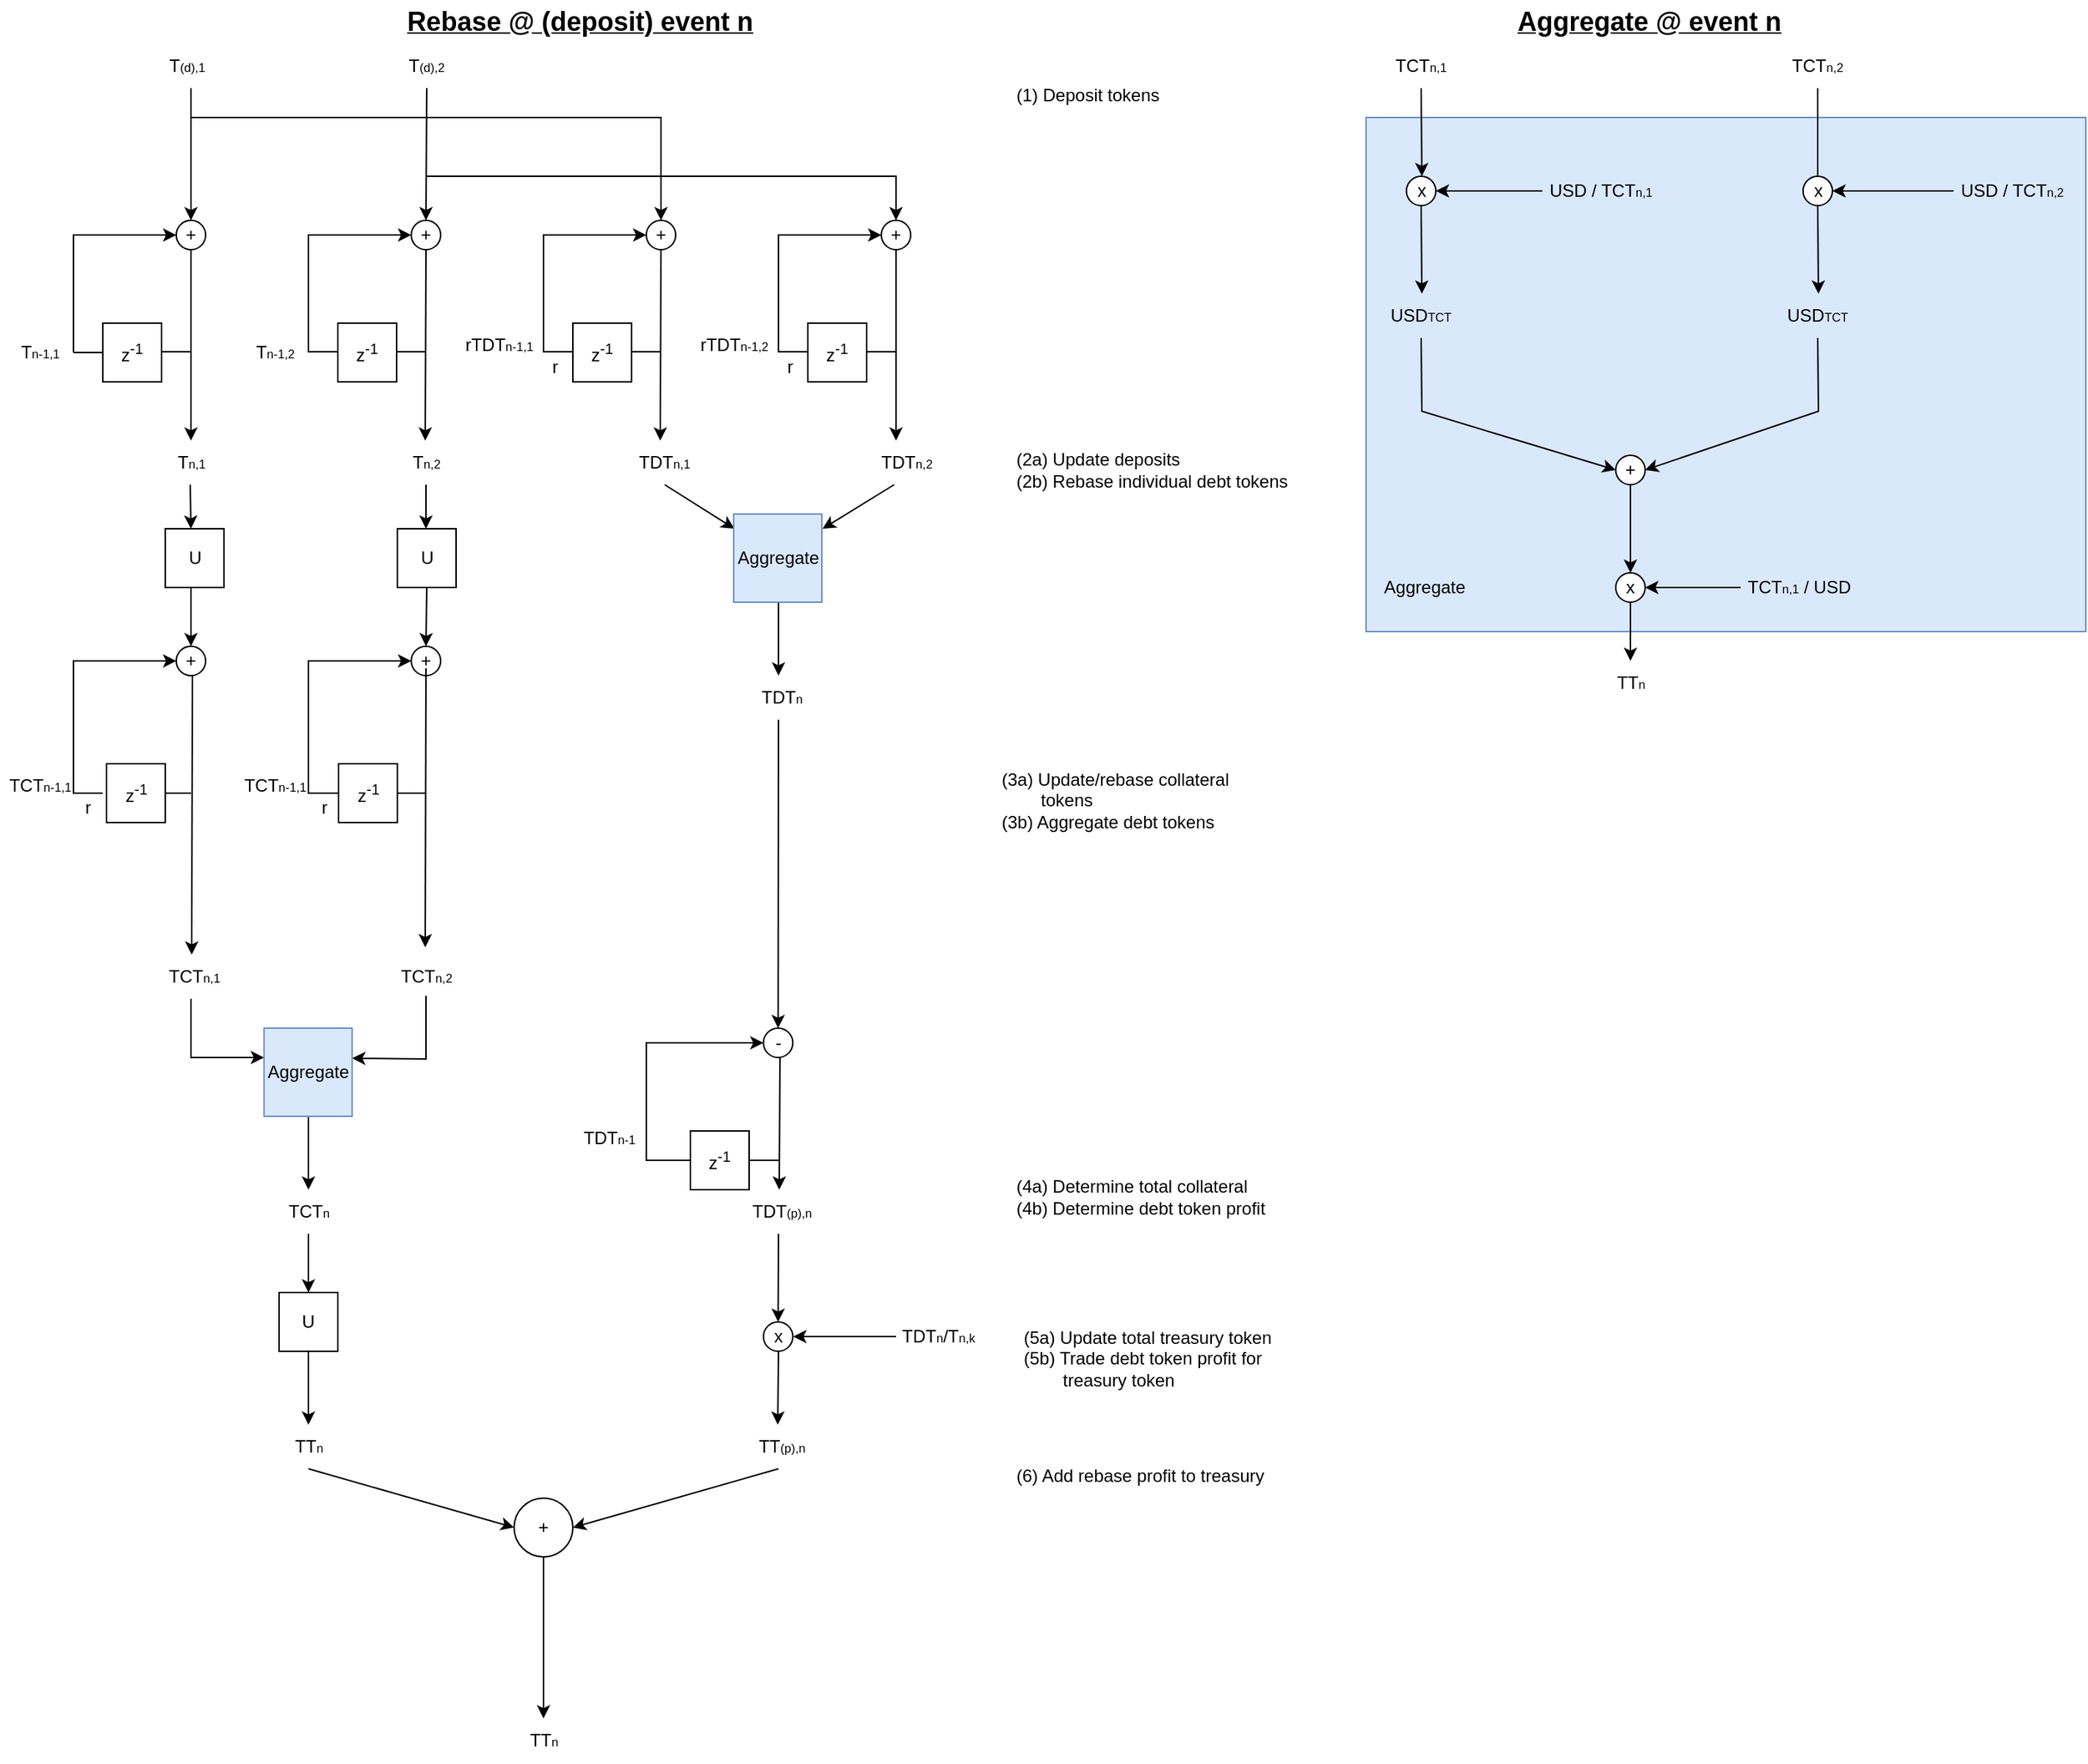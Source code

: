 <mxfile version="17.1.3" type="device"><diagram id="k_kSz5QfTbubcn3Cfkqx" name="Page-1"><mxGraphModel dx="2276" dy="737" grid="1" gridSize="10" guides="1" tooltips="1" connect="1" arrows="1" fold="1" page="1" pageScale="1" pageWidth="850" pageHeight="1100" math="0" shadow="0"><root><mxCell id="0"/><mxCell id="1" parent="0"/><mxCell id="bpEigcWDNFUQzTFcv4m9-29" value="" style="rounded=0;whiteSpace=wrap;html=1;fillColor=#dae8fc;strokeColor=#6c8ebf;" parent="1" vertex="1"><mxGeometry x="920" y="80" width="490" height="350" as="geometry"/></mxCell><mxCell id="8IU6oyUJP10RnMhE2JSK-1" value="&lt;b&gt;&lt;font style=&quot;font-size: 18px&quot;&gt;&lt;u&gt;Rebase @ (deposit) event n&lt;/u&gt;&lt;/font&gt;&lt;/b&gt;" style="text;html=1;strokeColor=none;fillColor=none;align=center;verticalAlign=middle;whiteSpace=wrap;rounded=0;" parent="1" vertex="1"><mxGeometry x="220" width="330" height="30" as="geometry"/></mxCell><mxCell id="8IU6oyUJP10RnMhE2JSK-5" value="+" style="ellipse;whiteSpace=wrap;html=1;aspect=fixed;" parent="1" vertex="1"><mxGeometry x="110" y="150" width="20" height="20" as="geometry"/></mxCell><mxCell id="8IU6oyUJP10RnMhE2JSK-6" value="+" style="ellipse;whiteSpace=wrap;html=1;aspect=fixed;direction=south;" parent="1" vertex="1"><mxGeometry x="270" y="150" width="20" height="20" as="geometry"/></mxCell><mxCell id="8IU6oyUJP10RnMhE2JSK-8" value="+" style="ellipse;whiteSpace=wrap;html=1;aspect=fixed;" parent="1" vertex="1"><mxGeometry x="590" y="150" width="20" height="20" as="geometry"/></mxCell><mxCell id="8IU6oyUJP10RnMhE2JSK-12" value="z&lt;sup&gt;-1&lt;/sup&gt;" style="whiteSpace=wrap;html=1;aspect=fixed;" parent="1" vertex="1"><mxGeometry x="60" y="220" width="40" height="40" as="geometry"/></mxCell><mxCell id="8IU6oyUJP10RnMhE2JSK-14" value="z&lt;sup&gt;-1&lt;/sup&gt;" style="whiteSpace=wrap;html=1;aspect=fixed;" parent="1" vertex="1"><mxGeometry x="220" y="220" width="40" height="40" as="geometry"/></mxCell><mxCell id="8IU6oyUJP10RnMhE2JSK-16" value="z&lt;sup&gt;-1&lt;/sup&gt;" style="whiteSpace=wrap;html=1;aspect=fixed;" parent="1" vertex="1"><mxGeometry x="380" y="220" width="40" height="40" as="geometry"/></mxCell><mxCell id="8IU6oyUJP10RnMhE2JSK-18" value="z&lt;sup&gt;-1&lt;/sup&gt;" style="whiteSpace=wrap;html=1;aspect=fixed;" parent="1" vertex="1"><mxGeometry x="540" y="220" width="40" height="40" as="geometry"/></mxCell><mxCell id="8IU6oyUJP10RnMhE2JSK-19" value="" style="endArrow=classic;html=1;rounded=0;" parent="1" edge="1"><mxGeometry width="50" height="50" relative="1" as="geometry"><mxPoint x="120" y="170" as="sourcePoint"/><mxPoint x="120" y="300" as="targetPoint"/></mxGeometry></mxCell><mxCell id="8IU6oyUJP10RnMhE2JSK-20" value="" style="endArrow=classic;html=1;rounded=0;" parent="1" edge="1"><mxGeometry width="50" height="50" relative="1" as="geometry"><mxPoint x="280" y="170" as="sourcePoint"/><mxPoint x="279.5" y="300" as="targetPoint"/></mxGeometry></mxCell><mxCell id="8IU6oyUJP10RnMhE2JSK-21" value="" style="endArrow=classic;html=1;rounded=0;startArrow=none;" parent="1" source="8IU6oyUJP10RnMhE2JSK-7" edge="1"><mxGeometry width="50" height="50" relative="1" as="geometry"><mxPoint x="440" y="130" as="sourcePoint"/><mxPoint x="439.5" y="300" as="targetPoint"/></mxGeometry></mxCell><mxCell id="8IU6oyUJP10RnMhE2JSK-22" value="" style="endArrow=classic;html=1;rounded=0;exitX=0.5;exitY=1;exitDx=0;exitDy=0;" parent="1" source="8IU6oyUJP10RnMhE2JSK-8" edge="1"><mxGeometry width="50" height="50" relative="1" as="geometry"><mxPoint x="600" y="180" as="sourcePoint"/><mxPoint x="600" y="300" as="targetPoint"/></mxGeometry></mxCell><mxCell id="8IU6oyUJP10RnMhE2JSK-23" value="" style="endArrow=classic;html=1;rounded=0;entryX=0;entryY=0.5;entryDx=0;entryDy=0;" parent="1" target="8IU6oyUJP10RnMhE2JSK-5" edge="1"><mxGeometry width="50" height="50" relative="1" as="geometry"><mxPoint x="40" y="240" as="sourcePoint"/><mxPoint x="40" y="40" as="targetPoint"/><Array as="points"><mxPoint x="40" y="160"/></Array></mxGeometry></mxCell><mxCell id="8IU6oyUJP10RnMhE2JSK-25" value="" style="endArrow=classic;html=1;rounded=0;entryX=0.5;entryY=1;entryDx=0;entryDy=0;" parent="1" target="8IU6oyUJP10RnMhE2JSK-6" edge="1"><mxGeometry width="50" height="50" relative="1" as="geometry"><mxPoint x="200" y="240" as="sourcePoint"/><mxPoint x="270" y="120" as="targetPoint"/><Array as="points"><mxPoint x="200" y="160"/></Array></mxGeometry></mxCell><mxCell id="8IU6oyUJP10RnMhE2JSK-26" value="" style="endArrow=classic;html=1;rounded=0;entryX=0;entryY=0.5;entryDx=0;entryDy=0;" parent="1" target="8IU6oyUJP10RnMhE2JSK-7" edge="1"><mxGeometry width="50" height="50" relative="1" as="geometry"><mxPoint x="360" y="240" as="sourcePoint"/><mxPoint x="430" y="120" as="targetPoint"/><Array as="points"><mxPoint x="360" y="160"/></Array></mxGeometry></mxCell><mxCell id="8IU6oyUJP10RnMhE2JSK-27" value="" style="endArrow=classic;html=1;rounded=0;entryX=0;entryY=0.5;entryDx=0;entryDy=0;" parent="1" target="8IU6oyUJP10RnMhE2JSK-8" edge="1"><mxGeometry width="50" height="50" relative="1" as="geometry"><mxPoint x="520" y="240" as="sourcePoint"/><mxPoint x="590" y="120" as="targetPoint"/><Array as="points"><mxPoint x="520" y="160"/></Array></mxGeometry></mxCell><mxCell id="8IU6oyUJP10RnMhE2JSK-28" value="" style="endArrow=none;html=1;rounded=0;entryX=0;entryY=0.5;entryDx=0;entryDy=0;" parent="1" target="8IU6oyUJP10RnMhE2JSK-12" edge="1"><mxGeometry width="50" height="50" relative="1" as="geometry"><mxPoint x="40" y="240" as="sourcePoint"/><mxPoint x="100" y="310" as="targetPoint"/></mxGeometry></mxCell><mxCell id="8IU6oyUJP10RnMhE2JSK-29" value="" style="endArrow=none;html=1;rounded=0;entryX=0;entryY=0.5;entryDx=0;entryDy=0;" parent="1" edge="1"><mxGeometry width="50" height="50" relative="1" as="geometry"><mxPoint x="100" y="239.5" as="sourcePoint"/><mxPoint x="120" y="239.5" as="targetPoint"/></mxGeometry></mxCell><mxCell id="8IU6oyUJP10RnMhE2JSK-31" value="" style="endArrow=none;html=1;rounded=0;entryX=0;entryY=0.5;entryDx=0;entryDy=0;" parent="1" edge="1"><mxGeometry width="50" height="50" relative="1" as="geometry"><mxPoint x="200" y="239.5" as="sourcePoint"/><mxPoint x="220" y="239.5" as="targetPoint"/></mxGeometry></mxCell><mxCell id="8IU6oyUJP10RnMhE2JSK-32" value="" style="endArrow=none;html=1;rounded=0;entryX=0;entryY=0.5;entryDx=0;entryDy=0;" parent="1" edge="1"><mxGeometry width="50" height="50" relative="1" as="geometry"><mxPoint x="360" y="239.5" as="sourcePoint"/><mxPoint x="380" y="239.5" as="targetPoint"/></mxGeometry></mxCell><mxCell id="8IU6oyUJP10RnMhE2JSK-33" value="" style="endArrow=none;html=1;rounded=0;entryX=0;entryY=0.5;entryDx=0;entryDy=0;" parent="1" edge="1"><mxGeometry width="50" height="50" relative="1" as="geometry"><mxPoint x="420" y="239.5" as="sourcePoint"/><mxPoint x="440" y="239.5" as="targetPoint"/></mxGeometry></mxCell><mxCell id="8IU6oyUJP10RnMhE2JSK-35" value="" style="endArrow=none;html=1;rounded=0;entryX=0;entryY=0.5;entryDx=0;entryDy=0;" parent="1" edge="1"><mxGeometry width="50" height="50" relative="1" as="geometry"><mxPoint x="260" y="239.5" as="sourcePoint"/><mxPoint x="280" y="239.5" as="targetPoint"/></mxGeometry></mxCell><mxCell id="8IU6oyUJP10RnMhE2JSK-37" value="" style="endArrow=none;html=1;rounded=0;entryX=0;entryY=0.5;entryDx=0;entryDy=0;" parent="1" edge="1"><mxGeometry width="50" height="50" relative="1" as="geometry"><mxPoint x="520" y="239.5" as="sourcePoint"/><mxPoint x="540" y="239.5" as="targetPoint"/></mxGeometry></mxCell><mxCell id="8IU6oyUJP10RnMhE2JSK-38" value="" style="endArrow=none;html=1;rounded=0;entryX=0;entryY=0.5;entryDx=0;entryDy=0;" parent="1" edge="1"><mxGeometry width="50" height="50" relative="1" as="geometry"><mxPoint x="580" y="239.5" as="sourcePoint"/><mxPoint x="600" y="239.5" as="targetPoint"/></mxGeometry></mxCell><mxCell id="8IU6oyUJP10RnMhE2JSK-41" value="T&lt;span style=&quot;font-size: 8.333px&quot;&gt;n,1&lt;/span&gt;" style="text;html=1;strokeColor=none;fillColor=none;align=center;verticalAlign=middle;whiteSpace=wrap;rounded=0;" parent="1" vertex="1"><mxGeometry x="102.5" y="300" width="35" height="30" as="geometry"/></mxCell><mxCell id="8IU6oyUJP10RnMhE2JSK-42" value="T&lt;span style=&quot;font-size: 8.333px&quot;&gt;n,2&lt;/span&gt;" style="text;html=1;strokeColor=none;fillColor=none;align=center;verticalAlign=middle;whiteSpace=wrap;rounded=0;" parent="1" vertex="1"><mxGeometry x="262.5" y="300" width="35" height="30" as="geometry"/></mxCell><mxCell id="8IU6oyUJP10RnMhE2JSK-43" value="TDT&lt;span style=&quot;font-size: 8.333px&quot;&gt;n,1&lt;/span&gt;" style="text;html=1;strokeColor=none;fillColor=none;align=center;verticalAlign=middle;whiteSpace=wrap;rounded=0;" parent="1" vertex="1"><mxGeometry x="425" y="300" width="35" height="30" as="geometry"/></mxCell><mxCell id="8IU6oyUJP10RnMhE2JSK-45" value="TDT&lt;span style=&quot;font-size: 8.333px&quot;&gt;n,2&lt;/span&gt;" style="text;html=1;strokeColor=none;fillColor=none;align=center;verticalAlign=middle;whiteSpace=wrap;rounded=0;" parent="1" vertex="1"><mxGeometry x="590" y="300" width="35" height="30" as="geometry"/></mxCell><mxCell id="8IU6oyUJP10RnMhE2JSK-47" value="" style="endArrow=classic;html=1;rounded=0;exitX=0.25;exitY=1;exitDx=0;exitDy=0;" parent="1" source="8IU6oyUJP10RnMhE2JSK-45" edge="1"><mxGeometry width="50" height="50" relative="1" as="geometry"><mxPoint x="620" y="400" as="sourcePoint"/><mxPoint x="550" y="360" as="targetPoint"/></mxGeometry></mxCell><mxCell id="8IU6oyUJP10RnMhE2JSK-49" value="U" style="whiteSpace=wrap;html=1;aspect=fixed;" parent="1" vertex="1"><mxGeometry x="260.5" y="360" width="40" height="40" as="geometry"/></mxCell><mxCell id="8IU6oyUJP10RnMhE2JSK-50" value="U" style="whiteSpace=wrap;html=1;aspect=fixed;" parent="1" vertex="1"><mxGeometry x="102.5" y="360" width="40" height="40" as="geometry"/></mxCell><mxCell id="8IU6oyUJP10RnMhE2JSK-51" value="" style="endArrow=classic;html=1;rounded=0;exitX=0.5;exitY=1;exitDx=0;exitDy=0;" parent="1" source="8IU6oyUJP10RnMhE2JSK-43" edge="1"><mxGeometry width="50" height="50" relative="1" as="geometry"><mxPoint x="608.75" y="340" as="sourcePoint"/><mxPoint x="490" y="360" as="targetPoint"/></mxGeometry></mxCell><mxCell id="8IU6oyUJP10RnMhE2JSK-53" value="" style="endArrow=classic;html=1;rounded=0;exitX=0.5;exitY=1;exitDx=0;exitDy=0;" parent="1" source="8IU6oyUJP10RnMhE2JSK-42" edge="1"><mxGeometry width="50" height="50" relative="1" as="geometry"><mxPoint x="330" y="380" as="sourcePoint"/><mxPoint x="280" y="360" as="targetPoint"/></mxGeometry></mxCell><mxCell id="8IU6oyUJP10RnMhE2JSK-54" value="" style="endArrow=classic;html=1;rounded=0;exitX=0.5;exitY=1;exitDx=0;exitDy=0;" parent="1" edge="1"><mxGeometry width="50" height="50" relative="1" as="geometry"><mxPoint x="119.5" y="330" as="sourcePoint"/><mxPoint x="120" y="360" as="targetPoint"/></mxGeometry></mxCell><mxCell id="8IU6oyUJP10RnMhE2JSK-55" value="" style="endArrow=classic;html=1;rounded=0;entryX=0.5;entryY=0;entryDx=0;entryDy=0;" parent="1" edge="1"><mxGeometry width="50" height="50" relative="1" as="geometry"><mxPoint x="520" y="410" as="sourcePoint"/><mxPoint x="520" y="460" as="targetPoint"/></mxGeometry></mxCell><mxCell id="8IU6oyUJP10RnMhE2JSK-56" value="TDT&lt;span style=&quot;font-size: 8.333px&quot;&gt;n&lt;/span&gt;" style="text;html=1;strokeColor=none;fillColor=none;align=center;verticalAlign=middle;whiteSpace=wrap;rounded=0;" parent="1" vertex="1"><mxGeometry x="505" y="460" width="35" height="30" as="geometry"/></mxCell><mxCell id="8IU6oyUJP10RnMhE2JSK-57" value="T&lt;span style=&quot;font-size: 8.333px&quot;&gt;(d),2&lt;/span&gt;" style="text;html=1;strokeColor=none;fillColor=none;align=center;verticalAlign=middle;whiteSpace=wrap;rounded=0;" parent="1" vertex="1"><mxGeometry x="263" y="30" width="35" height="30" as="geometry"/></mxCell><mxCell id="8IU6oyUJP10RnMhE2JSK-58" value="T&lt;span style=&quot;font-size: 8.333px&quot;&gt;(d),1&lt;/span&gt;" style="text;html=1;strokeColor=none;fillColor=none;align=center;verticalAlign=middle;whiteSpace=wrap;rounded=0;" parent="1" vertex="1"><mxGeometry x="100" y="30" width="35" height="30" as="geometry"/></mxCell><mxCell id="8IU6oyUJP10RnMhE2JSK-59" value="" style="endArrow=classic;html=1;rounded=0;entryX=0.5;entryY=0;entryDx=0;entryDy=0;" parent="1" target="8IU6oyUJP10RnMhE2JSK-5" edge="1"><mxGeometry width="50" height="50" relative="1" as="geometry"><mxPoint x="120" y="60" as="sourcePoint"/><mxPoint x="390" y="60" as="targetPoint"/></mxGeometry></mxCell><mxCell id="8IU6oyUJP10RnMhE2JSK-60" value="" style="endArrow=classic;html=1;rounded=0;entryX=0;entryY=0.5;entryDx=0;entryDy=0;exitX=0.5;exitY=1;exitDx=0;exitDy=0;" parent="1" source="8IU6oyUJP10RnMhE2JSK-57" target="8IU6oyUJP10RnMhE2JSK-6" edge="1"><mxGeometry width="50" height="50" relative="1" as="geometry"><mxPoint x="130" y="80" as="sourcePoint"/><mxPoint x="130" y="120" as="targetPoint"/></mxGeometry></mxCell><mxCell id="8IU6oyUJP10RnMhE2JSK-61" value="" style="endArrow=classic;html=1;rounded=0;entryX=0.5;entryY=0;entryDx=0;entryDy=0;" parent="1" target="8IU6oyUJP10RnMhE2JSK-62" edge="1"><mxGeometry width="50" height="50" relative="1" as="geometry"><mxPoint x="520" y="490" as="sourcePoint"/><mxPoint x="520" y="540" as="targetPoint"/></mxGeometry></mxCell><mxCell id="8IU6oyUJP10RnMhE2JSK-62" value="-" style="ellipse;whiteSpace=wrap;html=1;aspect=fixed;" parent="1" vertex="1"><mxGeometry x="509.75" y="700" width="20" height="20" as="geometry"/></mxCell><mxCell id="8IU6oyUJP10RnMhE2JSK-63" value="" style="endArrow=classic;html=1;rounded=0;entryX=0.5;entryY=0;entryDx=0;entryDy=0;" parent="1" edge="1"><mxGeometry width="50" height="50" relative="1" as="geometry"><mxPoint x="521" y="720" as="sourcePoint"/><mxPoint x="520.5" y="810" as="targetPoint"/></mxGeometry></mxCell><mxCell id="8IU6oyUJP10RnMhE2JSK-64" value="z&lt;sup&gt;-1&lt;/sup&gt;" style="whiteSpace=wrap;html=1;aspect=fixed;" parent="1" vertex="1"><mxGeometry x="460" y="770" width="40" height="40" as="geometry"/></mxCell><mxCell id="8IU6oyUJP10RnMhE2JSK-65" value="" style="endArrow=classic;html=1;rounded=0;exitX=0;exitY=0.5;exitDx=0;exitDy=0;entryX=0;entryY=0.5;entryDx=0;entryDy=0;" parent="1" source="8IU6oyUJP10RnMhE2JSK-64" target="8IU6oyUJP10RnMhE2JSK-62" edge="1"><mxGeometry width="50" height="50" relative="1" as="geometry"><mxPoint x="430" y="850" as="sourcePoint"/><mxPoint x="500" y="700" as="targetPoint"/><Array as="points"><mxPoint x="430" y="790"/><mxPoint x="430" y="710"/><mxPoint x="470" y="710"/></Array></mxGeometry></mxCell><mxCell id="8IU6oyUJP10RnMhE2JSK-66" value="" style="endArrow=none;html=1;rounded=0;exitX=1;exitY=0.5;exitDx=0;exitDy=0;" parent="1" source="8IU6oyUJP10RnMhE2JSK-64" edge="1"><mxGeometry width="50" height="50" relative="1" as="geometry"><mxPoint x="500" y="620" as="sourcePoint"/><mxPoint x="520" y="790" as="targetPoint"/></mxGeometry></mxCell><mxCell id="8IU6oyUJP10RnMhE2JSK-67" value="TDT&lt;span style=&quot;font-size: 8.333px&quot;&gt;n-1&lt;/span&gt;" style="text;html=1;strokeColor=none;fillColor=none;align=center;verticalAlign=middle;whiteSpace=wrap;rounded=0;" parent="1" vertex="1"><mxGeometry x="385" y="760" width="40" height="30" as="geometry"/></mxCell><mxCell id="8IU6oyUJP10RnMhE2JSK-68" value="TDT&lt;span style=&quot;font-size: 8.333px&quot;&gt;(p),n&lt;/span&gt;" style="text;html=1;strokeColor=none;fillColor=none;align=center;verticalAlign=middle;whiteSpace=wrap;rounded=0;" parent="1" vertex="1"><mxGeometry x="495" y="810" width="55" height="30" as="geometry"/></mxCell><mxCell id="8IU6oyUJP10RnMhE2JSK-69" value="x" style="ellipse;whiteSpace=wrap;html=1;aspect=fixed;" parent="1" vertex="1"><mxGeometry x="509.75" y="900" width="20" height="20" as="geometry"/></mxCell><mxCell id="8IU6oyUJP10RnMhE2JSK-70" value="" style="endArrow=classic;html=1;rounded=0;entryX=0.5;entryY=0;entryDx=0;entryDy=0;" parent="1" target="8IU6oyUJP10RnMhE2JSK-69" edge="1"><mxGeometry width="50" height="50" relative="1" as="geometry"><mxPoint x="520" y="840" as="sourcePoint"/><mxPoint x="520" y="760" as="targetPoint"/></mxGeometry></mxCell><mxCell id="8IU6oyUJP10RnMhE2JSK-71" value="" style="endArrow=classic;html=1;rounded=0;entryX=0.5;entryY=0;entryDx=0;entryDy=0;" parent="1" edge="1"><mxGeometry width="50" height="50" relative="1" as="geometry"><mxPoint x="520" y="920" as="sourcePoint"/><mxPoint x="519.5" y="970" as="targetPoint"/></mxGeometry></mxCell><mxCell id="8IU6oyUJP10RnMhE2JSK-75" value="" style="endArrow=classic;html=1;rounded=0;" parent="1" edge="1"><mxGeometry width="50" height="50" relative="1" as="geometry"><mxPoint x="600" y="910" as="sourcePoint"/><mxPoint x="530" y="910" as="targetPoint"/></mxGeometry></mxCell><mxCell id="8IU6oyUJP10RnMhE2JSK-77" value="TDT&lt;span style=&quot;font-size: 8.333px&quot;&gt;n&lt;/span&gt;/T&lt;span style=&quot;font-size: 8.333px&quot;&gt;n,k&lt;/span&gt;" style="text;html=1;strokeColor=none;fillColor=none;align=center;verticalAlign=middle;whiteSpace=wrap;rounded=0;" parent="1" vertex="1"><mxGeometry x="600" y="895" width="57.5" height="30" as="geometry"/></mxCell><mxCell id="8IU6oyUJP10RnMhE2JSK-79" value="TT&lt;span style=&quot;font-size: 8.333px&quot;&gt;(p),n&lt;/span&gt;" style="text;html=1;strokeColor=none;fillColor=none;align=center;verticalAlign=middle;whiteSpace=wrap;rounded=0;" parent="1" vertex="1"><mxGeometry x="495" y="970" width="55" height="30" as="geometry"/></mxCell><mxCell id="8IU6oyUJP10RnMhE2JSK-80" value="TCT&lt;span style=&quot;font-size: 8.333px&quot;&gt;n,2&lt;/span&gt;" style="text;html=1;strokeColor=none;fillColor=none;align=center;verticalAlign=middle;whiteSpace=wrap;rounded=0;" parent="1" vertex="1"><mxGeometry x="252.5" y="650" width="55" height="30" as="geometry"/></mxCell><mxCell id="8IU6oyUJP10RnMhE2JSK-81" value="TCT&lt;span style=&quot;font-size: 8.333px&quot;&gt;n,1&lt;/span&gt;" style="text;html=1;strokeColor=none;fillColor=none;align=center;verticalAlign=middle;whiteSpace=wrap;rounded=0;" parent="1" vertex="1"><mxGeometry x="95" y="650" width="55" height="30" as="geometry"/></mxCell><mxCell id="8IU6oyUJP10RnMhE2JSK-82" value="" style="endArrow=classic;html=1;rounded=0;" parent="1" edge="1"><mxGeometry width="50" height="50" relative="1" as="geometry"><mxPoint x="120" y="400" as="sourcePoint"/><mxPoint x="120" y="440" as="targetPoint"/></mxGeometry></mxCell><mxCell id="8IU6oyUJP10RnMhE2JSK-83" value="" style="endArrow=classic;html=1;rounded=0;exitX=0.5;exitY=1;exitDx=0;exitDy=0;" parent="1" source="8IU6oyUJP10RnMhE2JSK-49" edge="1"><mxGeometry width="50" height="50" relative="1" as="geometry"><mxPoint x="280" y="420" as="sourcePoint"/><mxPoint x="280" y="440" as="targetPoint"/></mxGeometry></mxCell><mxCell id="8IU6oyUJP10RnMhE2JSK-84" value="+" style="ellipse;whiteSpace=wrap;html=1;aspect=fixed;" parent="1" vertex="1"><mxGeometry x="340" y="1020" width="40" height="40" as="geometry"/></mxCell><mxCell id="8IU6oyUJP10RnMhE2JSK-86" value="" style="endArrow=classic;html=1;rounded=0;entryX=1;entryY=0.25;entryDx=0;entryDy=0;" parent="1" edge="1"><mxGeometry width="50" height="50" relative="1" as="geometry"><mxPoint x="280" y="678" as="sourcePoint"/><mxPoint x="229.75" y="720.5" as="targetPoint"/><Array as="points"><mxPoint x="280" y="721"/></Array></mxGeometry></mxCell><mxCell id="8IU6oyUJP10RnMhE2JSK-87" value="" style="endArrow=classic;html=1;rounded=0;entryX=0;entryY=0.167;entryDx=0;entryDy=0;entryPerimeter=0;" parent="1" target="bpEigcWDNFUQzTFcv4m9-31" edge="1"><mxGeometry width="50" height="50" relative="1" as="geometry"><mxPoint x="120" y="680" as="sourcePoint"/><mxPoint x="160" y="580" as="targetPoint"/><Array as="points"><mxPoint x="120" y="720"/></Array></mxGeometry></mxCell><mxCell id="8IU6oyUJP10RnMhE2JSK-92" value="(1) Deposit tokens" style="text;html=1;strokeColor=none;fillColor=none;align=left;verticalAlign=middle;whiteSpace=wrap;rounded=0;" parent="1" vertex="1"><mxGeometry x="680" y="50" width="132.5" height="30" as="geometry"/></mxCell><mxCell id="8IU6oyUJP10RnMhE2JSK-94" value="(2a) Update deposits&lt;br&gt;(2b) Rebase individual debt tokens" style="text;html=1;strokeColor=none;fillColor=none;align=left;verticalAlign=middle;whiteSpace=wrap;rounded=0;" parent="1" vertex="1"><mxGeometry x="680" y="290" width="190" height="60" as="geometry"/></mxCell><mxCell id="8IU6oyUJP10RnMhE2JSK-95" value="(3a) Update/rebase collateral&amp;nbsp; &amp;nbsp; &amp;nbsp; &amp;nbsp; &amp;nbsp; &amp;nbsp; &amp;nbsp; &amp;nbsp; &amp;nbsp; tokens&lt;br&gt;(3b) Aggregate debt tokens" style="text;html=1;strokeColor=none;fillColor=none;align=left;verticalAlign=middle;whiteSpace=wrap;rounded=0;" parent="1" vertex="1"><mxGeometry x="670" y="520" width="190" height="50" as="geometry"/></mxCell><mxCell id="8IU6oyUJP10RnMhE2JSK-96" value="(4a) Determine total collateral&lt;br&gt;(4b) Determine debt token profit" style="text;html=1;strokeColor=none;fillColor=none;align=left;verticalAlign=middle;whiteSpace=wrap;rounded=0;" parent="1" vertex="1"><mxGeometry x="680" y="790" width="190" height="50" as="geometry"/></mxCell><mxCell id="8IU6oyUJP10RnMhE2JSK-97" value="(5a) Update total treasury token&lt;br&gt;(5b) Trade debt token profit for&lt;br&gt;&amp;nbsp; &amp;nbsp; &amp;nbsp; &amp;nbsp; treasury token" style="text;html=1;strokeColor=none;fillColor=none;align=left;verticalAlign=middle;whiteSpace=wrap;rounded=0;" parent="1" vertex="1"><mxGeometry x="685" y="890" width="190" height="70" as="geometry"/></mxCell><mxCell id="8IU6oyUJP10RnMhE2JSK-100" value="TCT&lt;span style=&quot;font-size: 8.333px&quot;&gt;n&lt;/span&gt;" style="text;html=1;strokeColor=none;fillColor=none;align=center;verticalAlign=middle;whiteSpace=wrap;rounded=0;" parent="1" vertex="1"><mxGeometry x="172.5" y="810" width="55" height="30" as="geometry"/></mxCell><mxCell id="8IU6oyUJP10RnMhE2JSK-101" value="" style="endArrow=classic;html=1;rounded=0;entryX=0.5;entryY=0;entryDx=0;entryDy=0;" parent="1" target="8IU6oyUJP10RnMhE2JSK-100" edge="1"><mxGeometry width="50" height="50" relative="1" as="geometry"><mxPoint x="200" y="760" as="sourcePoint"/><mxPoint x="200" y="660" as="targetPoint"/></mxGeometry></mxCell><mxCell id="8IU6oyUJP10RnMhE2JSK-102" value="U" style="whiteSpace=wrap;html=1;aspect=fixed;" parent="1" vertex="1"><mxGeometry x="180" y="880" width="40" height="40" as="geometry"/></mxCell><mxCell id="8IU6oyUJP10RnMhE2JSK-106" value="" style="endArrow=classic;html=1;rounded=0;entryX=0.5;entryY=0;entryDx=0;entryDy=0;" parent="1" target="8IU6oyUJP10RnMhE2JSK-102" edge="1"><mxGeometry width="50" height="50" relative="1" as="geometry"><mxPoint x="200" y="840" as="sourcePoint"/><mxPoint x="200" y="730" as="targetPoint"/></mxGeometry></mxCell><mxCell id="8IU6oyUJP10RnMhE2JSK-109" value="" style="endArrow=classic;html=1;rounded=0;entryX=1;entryY=0.5;entryDx=0;entryDy=0;" parent="1" target="8IU6oyUJP10RnMhE2JSK-84" edge="1"><mxGeometry width="50" height="50" relative="1" as="geometry"><mxPoint x="520" y="1000" as="sourcePoint"/><mxPoint x="610" y="880" as="targetPoint"/></mxGeometry></mxCell><mxCell id="8IU6oyUJP10RnMhE2JSK-110" value="" style="endArrow=classic;html=1;rounded=0;entryX=0.5;entryY=0;entryDx=0;entryDy=0;" parent="1" target="8IU6oyUJP10RnMhE2JSK-114" edge="1"><mxGeometry width="50" height="50" relative="1" as="geometry"><mxPoint x="360" y="1060" as="sourcePoint"/><mxPoint x="360" y="990" as="targetPoint"/></mxGeometry></mxCell><mxCell id="8IU6oyUJP10RnMhE2JSK-111" value="TT&lt;span style=&quot;font-size: 8.333px&quot;&gt;n&lt;/span&gt;" style="text;html=1;strokeColor=none;fillColor=none;align=center;verticalAlign=middle;whiteSpace=wrap;rounded=0;" parent="1" vertex="1"><mxGeometry x="172.5" y="970" width="55" height="30" as="geometry"/></mxCell><mxCell id="8IU6oyUJP10RnMhE2JSK-112" value="" style="endArrow=classic;html=1;rounded=0;entryX=0.5;entryY=0;entryDx=0;entryDy=0;" parent="1" target="8IU6oyUJP10RnMhE2JSK-111" edge="1"><mxGeometry width="50" height="50" relative="1" as="geometry"><mxPoint x="200" y="920" as="sourcePoint"/><mxPoint x="199.5" y="810" as="targetPoint"/></mxGeometry></mxCell><mxCell id="8IU6oyUJP10RnMhE2JSK-113" value="" style="endArrow=classic;html=1;rounded=0;entryX=0;entryY=0.5;entryDx=0;entryDy=0;" parent="1" target="8IU6oyUJP10RnMhE2JSK-84" edge="1"><mxGeometry width="50" height="50" relative="1" as="geometry"><mxPoint x="200" y="1000" as="sourcePoint"/><mxPoint x="60" y="899.01" as="targetPoint"/></mxGeometry></mxCell><mxCell id="8IU6oyUJP10RnMhE2JSK-114" value="TT&lt;span style=&quot;font-size: 8.333px&quot;&gt;n&lt;/span&gt;" style="text;html=1;strokeColor=none;fillColor=none;align=center;verticalAlign=middle;whiteSpace=wrap;rounded=0;" parent="1" vertex="1"><mxGeometry x="332.5" y="1170" width="55" height="30" as="geometry"/></mxCell><mxCell id="8IU6oyUJP10RnMhE2JSK-115" value="(6) Add rebase profit to treasury" style="text;html=1;strokeColor=none;fillColor=none;align=left;verticalAlign=middle;whiteSpace=wrap;rounded=0;" parent="1" vertex="1"><mxGeometry x="680" y="990" width="200" height="30" as="geometry"/></mxCell><mxCell id="8IU6oyUJP10RnMhE2JSK-116" value="rTDT&lt;span style=&quot;font-size: 8.333px&quot;&gt;n-1,2&lt;/span&gt;" style="text;html=1;strokeColor=none;fillColor=none;align=center;verticalAlign=middle;whiteSpace=wrap;rounded=0;" parent="1" vertex="1"><mxGeometry x="460" y="220" width="60" height="30" as="geometry"/></mxCell><mxCell id="8IU6oyUJP10RnMhE2JSK-117" value="rTDT&lt;span style=&quot;font-size: 8.333px&quot;&gt;n-1,1&lt;/span&gt;" style="text;html=1;strokeColor=none;fillColor=none;align=center;verticalAlign=middle;whiteSpace=wrap;rounded=0;" parent="1" vertex="1"><mxGeometry x="300.5" y="220" width="57.5" height="30" as="geometry"/></mxCell><mxCell id="8IU6oyUJP10RnMhE2JSK-122" value="T&lt;span style=&quot;font-size: 8.333px&quot;&gt;n-1,2&lt;/span&gt;" style="text;html=1;strokeColor=none;fillColor=none;align=center;verticalAlign=middle;whiteSpace=wrap;rounded=0;" parent="1" vertex="1"><mxGeometry x="160" y="225" width="35" height="30" as="geometry"/></mxCell><mxCell id="8IU6oyUJP10RnMhE2JSK-123" value="T&lt;span style=&quot;font-size: 8.333px&quot;&gt;n-1,1&lt;/span&gt;" style="text;html=1;strokeColor=none;fillColor=none;align=center;verticalAlign=middle;whiteSpace=wrap;rounded=0;" parent="1" vertex="1"><mxGeometry y="225" width="35" height="30" as="geometry"/></mxCell><mxCell id="8IU6oyUJP10RnMhE2JSK-124" value="r" style="text;html=1;strokeColor=none;fillColor=none;align=center;verticalAlign=middle;whiteSpace=wrap;rounded=0;" parent="1" vertex="1"><mxGeometry x="517.5" y="240" width="20" height="20" as="geometry"/></mxCell><mxCell id="8IU6oyUJP10RnMhE2JSK-128" value="r" style="text;html=1;strokeColor=none;fillColor=none;align=center;verticalAlign=middle;whiteSpace=wrap;rounded=0;" parent="1" vertex="1"><mxGeometry x="358" y="240" width="20" height="20" as="geometry"/></mxCell><mxCell id="bpEigcWDNFUQzTFcv4m9-1" value="TCT&lt;span style=&quot;font-size: 8.333px&quot;&gt;n,1&lt;/span&gt;" style="text;html=1;strokeColor=none;fillColor=none;align=center;verticalAlign=middle;whiteSpace=wrap;rounded=0;" parent="1" vertex="1"><mxGeometry x="930" y="30" width="55" height="30" as="geometry"/></mxCell><mxCell id="bpEigcWDNFUQzTFcv4m9-2" value="TCT&lt;span style=&quot;font-size: 8.333px&quot;&gt;n,2&lt;/span&gt;" style="text;html=1;strokeColor=none;fillColor=none;align=center;verticalAlign=middle;whiteSpace=wrap;rounded=0;" parent="1" vertex="1"><mxGeometry x="1200" y="30" width="55" height="30" as="geometry"/></mxCell><mxCell id="bpEigcWDNFUQzTFcv4m9-3" value="" style="endArrow=classic;html=1;rounded=0;exitX=0.5;exitY=1;exitDx=0;exitDy=0;" parent="1" source="bpEigcWDNFUQzTFcv4m9-1" edge="1"><mxGeometry width="50" height="50" relative="1" as="geometry"><mxPoint x="957" y="210" as="sourcePoint"/><mxPoint x="958" y="120" as="targetPoint"/></mxGeometry></mxCell><mxCell id="bpEigcWDNFUQzTFcv4m9-4" value="" style="endArrow=classic;html=1;rounded=0;exitX=0.5;exitY=1;exitDx=0;exitDy=0;startArrow=none;" parent="1" source="bpEigcWDNFUQzTFcv4m9-7" edge="1"><mxGeometry width="50" height="50" relative="1" as="geometry"><mxPoint x="1160" y="205" as="sourcePoint"/><mxPoint x="1228" y="120" as="targetPoint"/></mxGeometry></mxCell><mxCell id="bpEigcWDNFUQzTFcv4m9-5" value="x" style="ellipse;whiteSpace=wrap;html=1;aspect=fixed;" parent="1" vertex="1"><mxGeometry x="947.5" y="120" width="20" height="20" as="geometry"/></mxCell><mxCell id="bpEigcWDNFUQzTFcv4m9-9" value="" style="endArrow=classic;html=1;rounded=0;entryX=1;entryY=0.5;entryDx=0;entryDy=0;exitX=0;exitY=0.5;exitDx=0;exitDy=0;" parent="1" source="bpEigcWDNFUQzTFcv4m9-11" target="bpEigcWDNFUQzTFcv4m9-5" edge="1"><mxGeometry width="50" height="50" relative="1" as="geometry"><mxPoint x="1040" y="270" as="sourcePoint"/><mxPoint x="1100" y="250" as="targetPoint"/></mxGeometry></mxCell><mxCell id="bpEigcWDNFUQzTFcv4m9-10" value="" style="endArrow=classic;html=1;rounded=0;entryX=1;entryY=0.5;entryDx=0;entryDy=0;" parent="1" target="bpEigcWDNFUQzTFcv4m9-7" edge="1"><mxGeometry width="50" height="50" relative="1" as="geometry"><mxPoint x="1320" y="130" as="sourcePoint"/><mxPoint x="1237.5" y="269.5" as="targetPoint"/></mxGeometry></mxCell><mxCell id="bpEigcWDNFUQzTFcv4m9-11" value="USD / TCT&lt;span style=&quot;font-size: 8.333px&quot;&gt;n,1&lt;/span&gt;" style="text;html=1;strokeColor=none;fillColor=none;align=center;verticalAlign=middle;whiteSpace=wrap;rounded=0;" parent="1" vertex="1"><mxGeometry x="1040" y="115" width="80" height="30" as="geometry"/></mxCell><mxCell id="bpEigcWDNFUQzTFcv4m9-12" value="USD / TCT&lt;span style=&quot;font-size: 8.333px&quot;&gt;n,2&lt;/span&gt;" style="text;html=1;strokeColor=none;fillColor=none;align=center;verticalAlign=middle;whiteSpace=wrap;rounded=0;" parent="1" vertex="1"><mxGeometry x="1320" y="115" width="80" height="30" as="geometry"/></mxCell><mxCell id="bpEigcWDNFUQzTFcv4m9-13" value="USD&lt;span style=&quot;font-size: 8.333px&quot;&gt;TCT&lt;/span&gt;" style="text;html=1;strokeColor=none;fillColor=none;align=center;verticalAlign=middle;whiteSpace=wrap;rounded=0;" parent="1" vertex="1"><mxGeometry x="930" y="200" width="55" height="30" as="geometry"/></mxCell><mxCell id="bpEigcWDNFUQzTFcv4m9-14" value="" style="endArrow=classic;html=1;rounded=0;exitX=0.5;exitY=1;exitDx=0;exitDy=0;" parent="1" source="bpEigcWDNFUQzTFcv4m9-5" edge="1"><mxGeometry width="50" height="50" relative="1" as="geometry"><mxPoint x="957" y="280" as="sourcePoint"/><mxPoint x="958" y="200" as="targetPoint"/></mxGeometry></mxCell><mxCell id="bpEigcWDNFUQzTFcv4m9-15" value="USD&lt;span style=&quot;font-size: 8.333px&quot;&gt;TCT&lt;/span&gt;" style="text;html=1;strokeColor=none;fillColor=none;align=center;verticalAlign=middle;whiteSpace=wrap;rounded=0;" parent="1" vertex="1"><mxGeometry x="1200" y="200" width="55" height="30" as="geometry"/></mxCell><mxCell id="bpEigcWDNFUQzTFcv4m9-16" value="" style="endArrow=classic;html=1;rounded=0;exitX=0.5;exitY=1;exitDx=0;exitDy=0;" parent="1" source="bpEigcWDNFUQzTFcv4m9-7" edge="1"><mxGeometry width="50" height="50" relative="1" as="geometry"><mxPoint x="1227" y="280" as="sourcePoint"/><mxPoint x="1228" y="200" as="targetPoint"/></mxGeometry></mxCell><mxCell id="bpEigcWDNFUQzTFcv4m9-17" value="" style="endArrow=classic;html=1;rounded=0;entryX=0;entryY=0.5;entryDx=0;entryDy=0;exitX=0.5;exitY=1;exitDx=0;exitDy=0;" parent="1" source="bpEigcWDNFUQzTFcv4m9-13" target="bpEigcWDNFUQzTFcv4m9-19" edge="1"><mxGeometry width="50" height="50" relative="1" as="geometry"><mxPoint x="960" y="360" as="sourcePoint"/><mxPoint x="1080" y="480" as="targetPoint"/><Array as="points"><mxPoint x="958" y="280"/></Array></mxGeometry></mxCell><mxCell id="bpEigcWDNFUQzTFcv4m9-18" value="" style="endArrow=classic;html=1;rounded=0;exitX=0.5;exitY=1;exitDx=0;exitDy=0;entryX=1;entryY=0.5;entryDx=0;entryDy=0;" parent="1" source="bpEigcWDNFUQzTFcv4m9-15" target="bpEigcWDNFUQzTFcv4m9-19" edge="1"><mxGeometry width="50" height="50" relative="1" as="geometry"><mxPoint x="1230" y="360" as="sourcePoint"/><mxPoint x="1110" y="480" as="targetPoint"/><Array as="points"><mxPoint x="1228" y="280"/></Array></mxGeometry></mxCell><mxCell id="bpEigcWDNFUQzTFcv4m9-19" value="+" style="ellipse;whiteSpace=wrap;html=1;aspect=fixed;" parent="1" vertex="1"><mxGeometry x="1090" y="310" width="20" height="20" as="geometry"/></mxCell><mxCell id="bpEigcWDNFUQzTFcv4m9-21" value="" style="endArrow=classic;html=1;rounded=0;exitX=0.5;exitY=1;exitDx=0;exitDy=0;" parent="1" source="bpEigcWDNFUQzTFcv4m9-19" edge="1"><mxGeometry width="50" height="50" relative="1" as="geometry"><mxPoint x="1099.5" y="490" as="sourcePoint"/><mxPoint x="1100" y="390" as="targetPoint"/></mxGeometry></mxCell><mxCell id="bpEigcWDNFUQzTFcv4m9-22" value="x" style="ellipse;whiteSpace=wrap;html=1;aspect=fixed;" parent="1" vertex="1"><mxGeometry x="1090" y="390" width="20" height="20" as="geometry"/></mxCell><mxCell id="bpEigcWDNFUQzTFcv4m9-23" value="" style="endArrow=classic;html=1;rounded=0;entryX=1;entryY=0.5;entryDx=0;entryDy=0;exitX=0;exitY=0.5;exitDx=0;exitDy=0;" parent="1" source="bpEigcWDNFUQzTFcv4m9-24" target="bpEigcWDNFUQzTFcv4m9-22" edge="1"><mxGeometry width="50" height="50" relative="1" as="geometry"><mxPoint x="1182.5" y="550" as="sourcePoint"/><mxPoint x="1110" y="550" as="targetPoint"/></mxGeometry></mxCell><mxCell id="bpEigcWDNFUQzTFcv4m9-24" value="TCT&lt;span style=&quot;font-size: 8.333px&quot;&gt;n,1&lt;/span&gt;&amp;nbsp;/ USD" style="text;html=1;strokeColor=none;fillColor=none;align=center;verticalAlign=middle;whiteSpace=wrap;rounded=0;" parent="1" vertex="1"><mxGeometry x="1175" y="385" width="80" height="30" as="geometry"/></mxCell><mxCell id="bpEigcWDNFUQzTFcv4m9-25" value="" style="endArrow=classic;html=1;rounded=0;exitX=0.5;exitY=1;exitDx=0;exitDy=0;" parent="1" source="bpEigcWDNFUQzTFcv4m9-22" edge="1"><mxGeometry width="50" height="50" relative="1" as="geometry"><mxPoint x="1099.5" y="560" as="sourcePoint"/><mxPoint x="1100" y="450" as="targetPoint"/></mxGeometry></mxCell><mxCell id="bpEigcWDNFUQzTFcv4m9-26" value="TT&lt;span style=&quot;font-size: 8.333px&quot;&gt;n&lt;/span&gt;" style="text;html=1;strokeColor=none;fillColor=none;align=center;verticalAlign=middle;whiteSpace=wrap;rounded=0;" parent="1" vertex="1"><mxGeometry x="1072.5" y="450" width="55" height="30" as="geometry"/></mxCell><mxCell id="bpEigcWDNFUQzTFcv4m9-30" value="Aggregate" style="text;html=1;strokeColor=none;fillColor=none;align=center;verticalAlign=middle;whiteSpace=wrap;rounded=0;" parent="1" vertex="1"><mxGeometry x="930" y="385" width="60" height="30" as="geometry"/></mxCell><mxCell id="bpEigcWDNFUQzTFcv4m9-41" value="" style="group" parent="1" vertex="1" connectable="0"><mxGeometry x="489.5" y="350" width="60.5" height="60" as="geometry"/></mxCell><mxCell id="bpEigcWDNFUQzTFcv4m9-42" value="" style="whiteSpace=wrap;html=1;aspect=fixed;fillColor=#dae8fc;strokeColor=#6c8ebf;" parent="bpEigcWDNFUQzTFcv4m9-41" vertex="1"><mxGeometry width="60" height="60" as="geometry"/></mxCell><mxCell id="bpEigcWDNFUQzTFcv4m9-43" value="Aggregate" style="text;html=1;strokeColor=none;fillColor=none;align=center;verticalAlign=middle;whiteSpace=wrap;rounded=0;" parent="bpEigcWDNFUQzTFcv4m9-41" vertex="1"><mxGeometry x="0.5" y="15" width="60" height="30" as="geometry"/></mxCell><mxCell id="8IU6oyUJP10RnMhE2JSK-7" value="+" style="ellipse;whiteSpace=wrap;html=1;aspect=fixed;" parent="1" vertex="1"><mxGeometry x="430" y="150" width="20" height="20" as="geometry"/></mxCell><mxCell id="bpEigcWDNFUQzTFcv4m9-49" value="" style="endArrow=classic;html=1;rounded=0;entryX=0.5;entryY=0;entryDx=0;entryDy=0;" parent="1" target="8IU6oyUJP10RnMhE2JSK-7" edge="1"><mxGeometry width="50" height="50" relative="1" as="geometry"><mxPoint x="120" y="80" as="sourcePoint"/><mxPoint x="530" y="80" as="targetPoint"/><Array as="points"><mxPoint x="440" y="80"/></Array></mxGeometry></mxCell><mxCell id="bpEigcWDNFUQzTFcv4m9-50" value="" style="endArrow=classic;html=1;rounded=0;entryX=0.5;entryY=0;entryDx=0;entryDy=0;" parent="1" target="8IU6oyUJP10RnMhE2JSK-8" edge="1"><mxGeometry width="50" height="50" relative="1" as="geometry"><mxPoint x="280" y="120" as="sourcePoint"/><mxPoint x="660" y="90" as="targetPoint"/><Array as="points"><mxPoint x="600" y="120"/></Array></mxGeometry></mxCell><mxCell id="bpEigcWDNFUQzTFcv4m9-27" value="" style="whiteSpace=wrap;html=1;aspect=fixed;fillColor=#dae8fc;strokeColor=#6c8ebf;" parent="1" vertex="1"><mxGeometry x="169.75" y="700" width="60" height="60" as="geometry"/></mxCell><mxCell id="bpEigcWDNFUQzTFcv4m9-32" value="" style="group" parent="1" vertex="1" connectable="0"><mxGeometry x="169.25" y="700" width="60.5" height="60" as="geometry"/></mxCell><mxCell id="bpEigcWDNFUQzTFcv4m9-31" value="Aggregate" style="text;html=1;strokeColor=none;fillColor=none;align=center;verticalAlign=middle;whiteSpace=wrap;rounded=0;" parent="bpEigcWDNFUQzTFcv4m9-32" vertex="1"><mxGeometry x="0.5" y="15" width="60" height="30" as="geometry"/></mxCell><mxCell id="bpEigcWDNFUQzTFcv4m9-56" value="+" style="ellipse;whiteSpace=wrap;html=1;aspect=fixed;" parent="1" vertex="1"><mxGeometry x="110" y="440" width="20" height="20" as="geometry"/></mxCell><mxCell id="bpEigcWDNFUQzTFcv4m9-58" value="+" style="ellipse;whiteSpace=wrap;html=1;aspect=fixed;" parent="1" vertex="1"><mxGeometry x="270" y="440" width="20" height="20" as="geometry"/></mxCell><mxCell id="bpEigcWDNFUQzTFcv4m9-60" value="" style="endArrow=classic;html=1;rounded=0;startArrow=none;entryX=0.5;entryY=0;entryDx=0;entryDy=0;" parent="1" edge="1"><mxGeometry width="50" height="50" relative="1" as="geometry"><mxPoint x="121" y="460" as="sourcePoint"/><mxPoint x="120.5" y="650" as="targetPoint"/></mxGeometry></mxCell><mxCell id="bpEigcWDNFUQzTFcv4m9-63" value="z&lt;sup&gt;-1&lt;/sup&gt;" style="whiteSpace=wrap;html=1;aspect=fixed;" parent="1" vertex="1"><mxGeometry x="62.5" y="520" width="40" height="40" as="geometry"/></mxCell><mxCell id="bpEigcWDNFUQzTFcv4m9-64" value="" style="endArrow=classic;html=1;rounded=0;entryX=0;entryY=0.5;entryDx=0;entryDy=0;" parent="1" edge="1"><mxGeometry width="50" height="50" relative="1" as="geometry"><mxPoint x="60" y="540" as="sourcePoint"/><mxPoint x="110" y="450" as="targetPoint"/><Array as="points"><mxPoint x="40" y="540"/><mxPoint x="40" y="450"/></Array></mxGeometry></mxCell><mxCell id="bpEigcWDNFUQzTFcv4m9-65" value="" style="endArrow=none;html=1;rounded=0;exitX=1;exitY=0.5;exitDx=0;exitDy=0;" parent="1" source="bpEigcWDNFUQzTFcv4m9-63" edge="1"><mxGeometry width="50" height="50" relative="1" as="geometry"><mxPoint x="430" y="249.5" as="sourcePoint"/><mxPoint x="120" y="540" as="targetPoint"/></mxGeometry></mxCell><mxCell id="bpEigcWDNFUQzTFcv4m9-66" value="" style="endArrow=classic;html=1;rounded=0;entryX=0;entryY=0.5;entryDx=0;entryDy=0;exitX=0;exitY=0.5;exitDx=0;exitDy=0;" parent="1" source="bpEigcWDNFUQzTFcv4m9-67" edge="1"><mxGeometry width="50" height="50" relative="1" as="geometry"><mxPoint x="200" y="600" as="sourcePoint"/><mxPoint x="270" y="450" as="targetPoint"/><Array as="points"><mxPoint x="200" y="540"/><mxPoint x="200" y="450"/></Array></mxGeometry></mxCell><mxCell id="bpEigcWDNFUQzTFcv4m9-67" value="z&lt;sup&gt;-1&lt;/sup&gt;" style="whiteSpace=wrap;html=1;aspect=fixed;" parent="1" vertex="1"><mxGeometry x="220.5" y="520" width="40" height="40" as="geometry"/></mxCell><mxCell id="bpEigcWDNFUQzTFcv4m9-68" value="" style="endArrow=classic;html=1;rounded=0;startArrow=none;entryX=0.5;entryY=0;entryDx=0;entryDy=0;" parent="1" edge="1"><mxGeometry width="50" height="50" relative="1" as="geometry"><mxPoint x="280" y="455" as="sourcePoint"/><mxPoint x="279.5" y="645" as="targetPoint"/></mxGeometry></mxCell><mxCell id="bpEigcWDNFUQzTFcv4m9-69" value="r" style="text;html=1;strokeColor=none;fillColor=none;align=center;verticalAlign=middle;whiteSpace=wrap;rounded=0;" parent="1" vertex="1"><mxGeometry x="40" y="540" width="20" height="20" as="geometry"/></mxCell><mxCell id="bpEigcWDNFUQzTFcv4m9-71" value="r" style="text;html=1;strokeColor=none;fillColor=none;align=center;verticalAlign=middle;whiteSpace=wrap;rounded=0;" parent="1" vertex="1"><mxGeometry x="200.5" y="540" width="20" height="20" as="geometry"/></mxCell><mxCell id="bpEigcWDNFUQzTFcv4m9-72" value="" style="endArrow=none;html=1;rounded=0;exitX=1;exitY=0.5;exitDx=0;exitDy=0;" parent="1" edge="1"><mxGeometry width="50" height="50" relative="1" as="geometry"><mxPoint x="260" y="540" as="sourcePoint"/><mxPoint x="280" y="540" as="targetPoint"/></mxGeometry></mxCell><mxCell id="bpEigcWDNFUQzTFcv4m9-73" value="TCT&lt;span style=&quot;font-size: 8.333px&quot;&gt;n-1,1&lt;/span&gt;" style="text;html=1;strokeColor=none;fillColor=none;align=center;verticalAlign=middle;whiteSpace=wrap;rounded=0;" parent="1" vertex="1"><mxGeometry x="-10" y="520" width="55" height="30" as="geometry"/></mxCell><mxCell id="bpEigcWDNFUQzTFcv4m9-75" value="TCT&lt;span style=&quot;font-size: 8.333px&quot;&gt;n-1,1&lt;/span&gt;" style="text;html=1;strokeColor=none;fillColor=none;align=center;verticalAlign=middle;whiteSpace=wrap;rounded=0;" parent="1" vertex="1"><mxGeometry x="150" y="520" width="55" height="30" as="geometry"/></mxCell><mxCell id="bpEigcWDNFUQzTFcv4m9-7" value="x" style="ellipse;whiteSpace=wrap;html=1;aspect=fixed;" parent="1" vertex="1"><mxGeometry x="1217.5" y="120" width="20" height="20" as="geometry"/></mxCell><mxCell id="bpEigcWDNFUQzTFcv4m9-82" value="" style="endArrow=none;html=1;rounded=0;exitX=0.5;exitY=1;exitDx=0;exitDy=0;" parent="1" source="bpEigcWDNFUQzTFcv4m9-2" target="bpEigcWDNFUQzTFcv4m9-7" edge="1"><mxGeometry width="50" height="50" relative="1" as="geometry"><mxPoint x="1227.5" y="60" as="sourcePoint"/><mxPoint x="1228" y="120" as="targetPoint"/></mxGeometry></mxCell><mxCell id="bpEigcWDNFUQzTFcv4m9-84" value="&lt;b&gt;&lt;font style=&quot;font-size: 18px&quot;&gt;&lt;u&gt;Aggregate @ event n&lt;/u&gt;&lt;/font&gt;&lt;/b&gt;" style="text;html=1;strokeColor=none;fillColor=none;align=center;verticalAlign=middle;whiteSpace=wrap;rounded=0;" parent="1" vertex="1"><mxGeometry x="947.5" width="330" height="30" as="geometry"/></mxCell></root></mxGraphModel></diagram></mxfile>